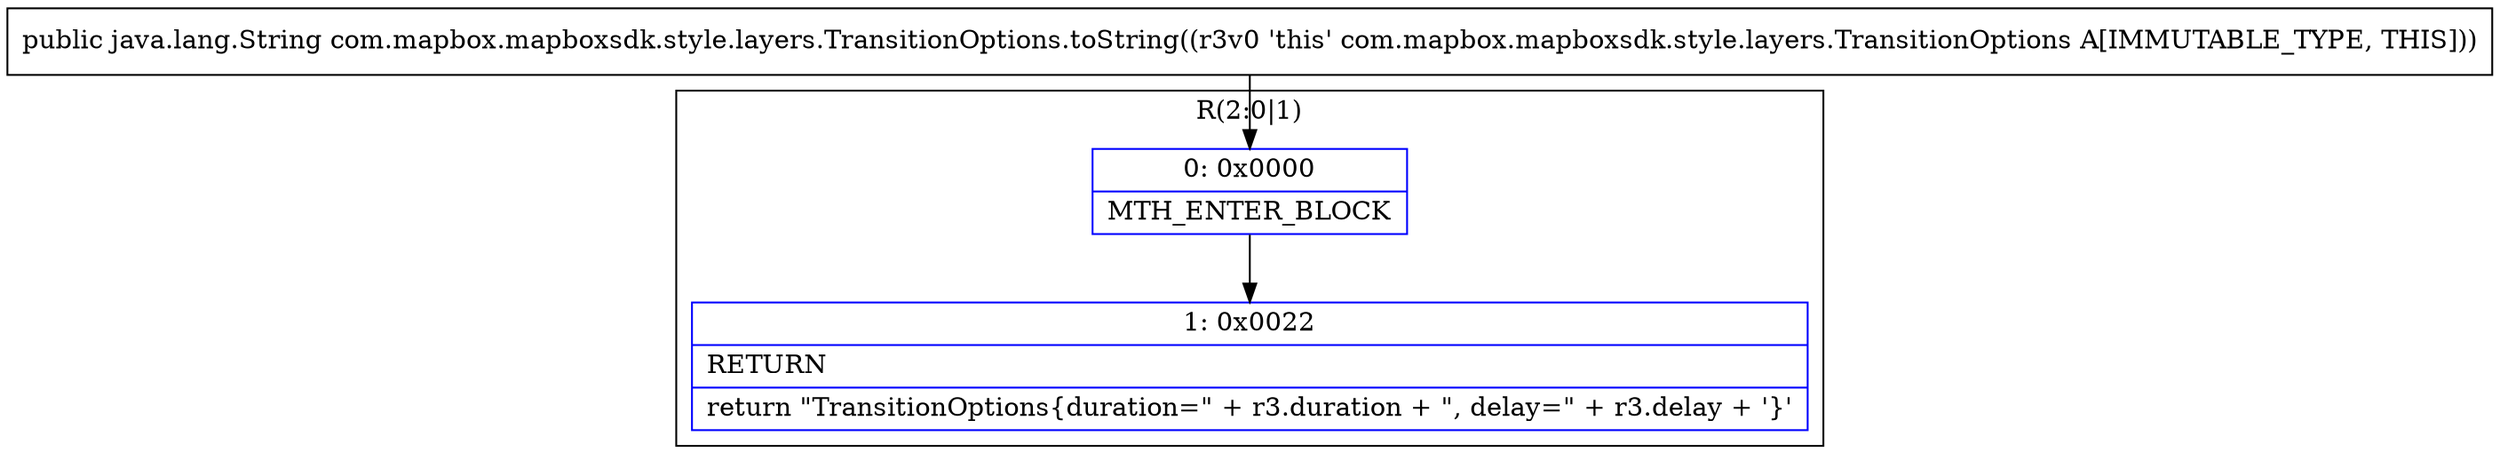 digraph "CFG forcom.mapbox.mapboxsdk.style.layers.TransitionOptions.toString()Ljava\/lang\/String;" {
subgraph cluster_Region_2024394885 {
label = "R(2:0|1)";
node [shape=record,color=blue];
Node_0 [shape=record,label="{0\:\ 0x0000|MTH_ENTER_BLOCK\l}"];
Node_1 [shape=record,label="{1\:\ 0x0022|RETURN\l|return \"TransitionOptions\{duration=\" + r3.duration + \", delay=\" + r3.delay + '\}'\l}"];
}
MethodNode[shape=record,label="{public java.lang.String com.mapbox.mapboxsdk.style.layers.TransitionOptions.toString((r3v0 'this' com.mapbox.mapboxsdk.style.layers.TransitionOptions A[IMMUTABLE_TYPE, THIS])) }"];
MethodNode -> Node_0;
Node_0 -> Node_1;
}

